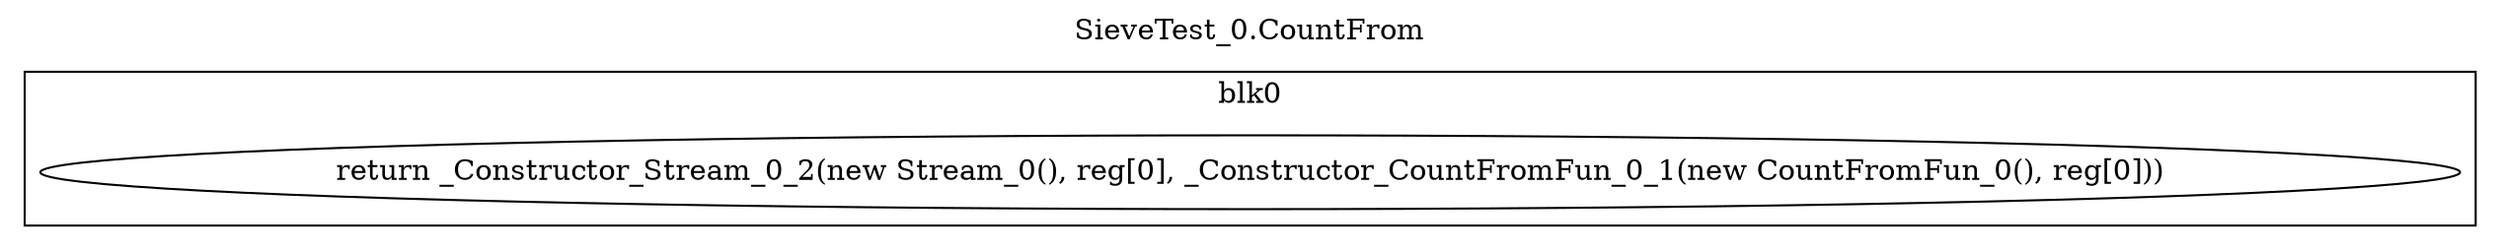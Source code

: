 digraph {
  rankdir=TB;
  b0_l0 [label="return _Constructor_Stream_0_2(new Stream_0(), reg[0], _Constructor_CountFromFun_0_1(new CountFromFun_0(), reg[0]))"]
  subgraph cluster_b0 {
    label = "blk0";
    b0_l0;
  }
  labelloc="t"
  label="SieveTest_0.CountFrom"
}